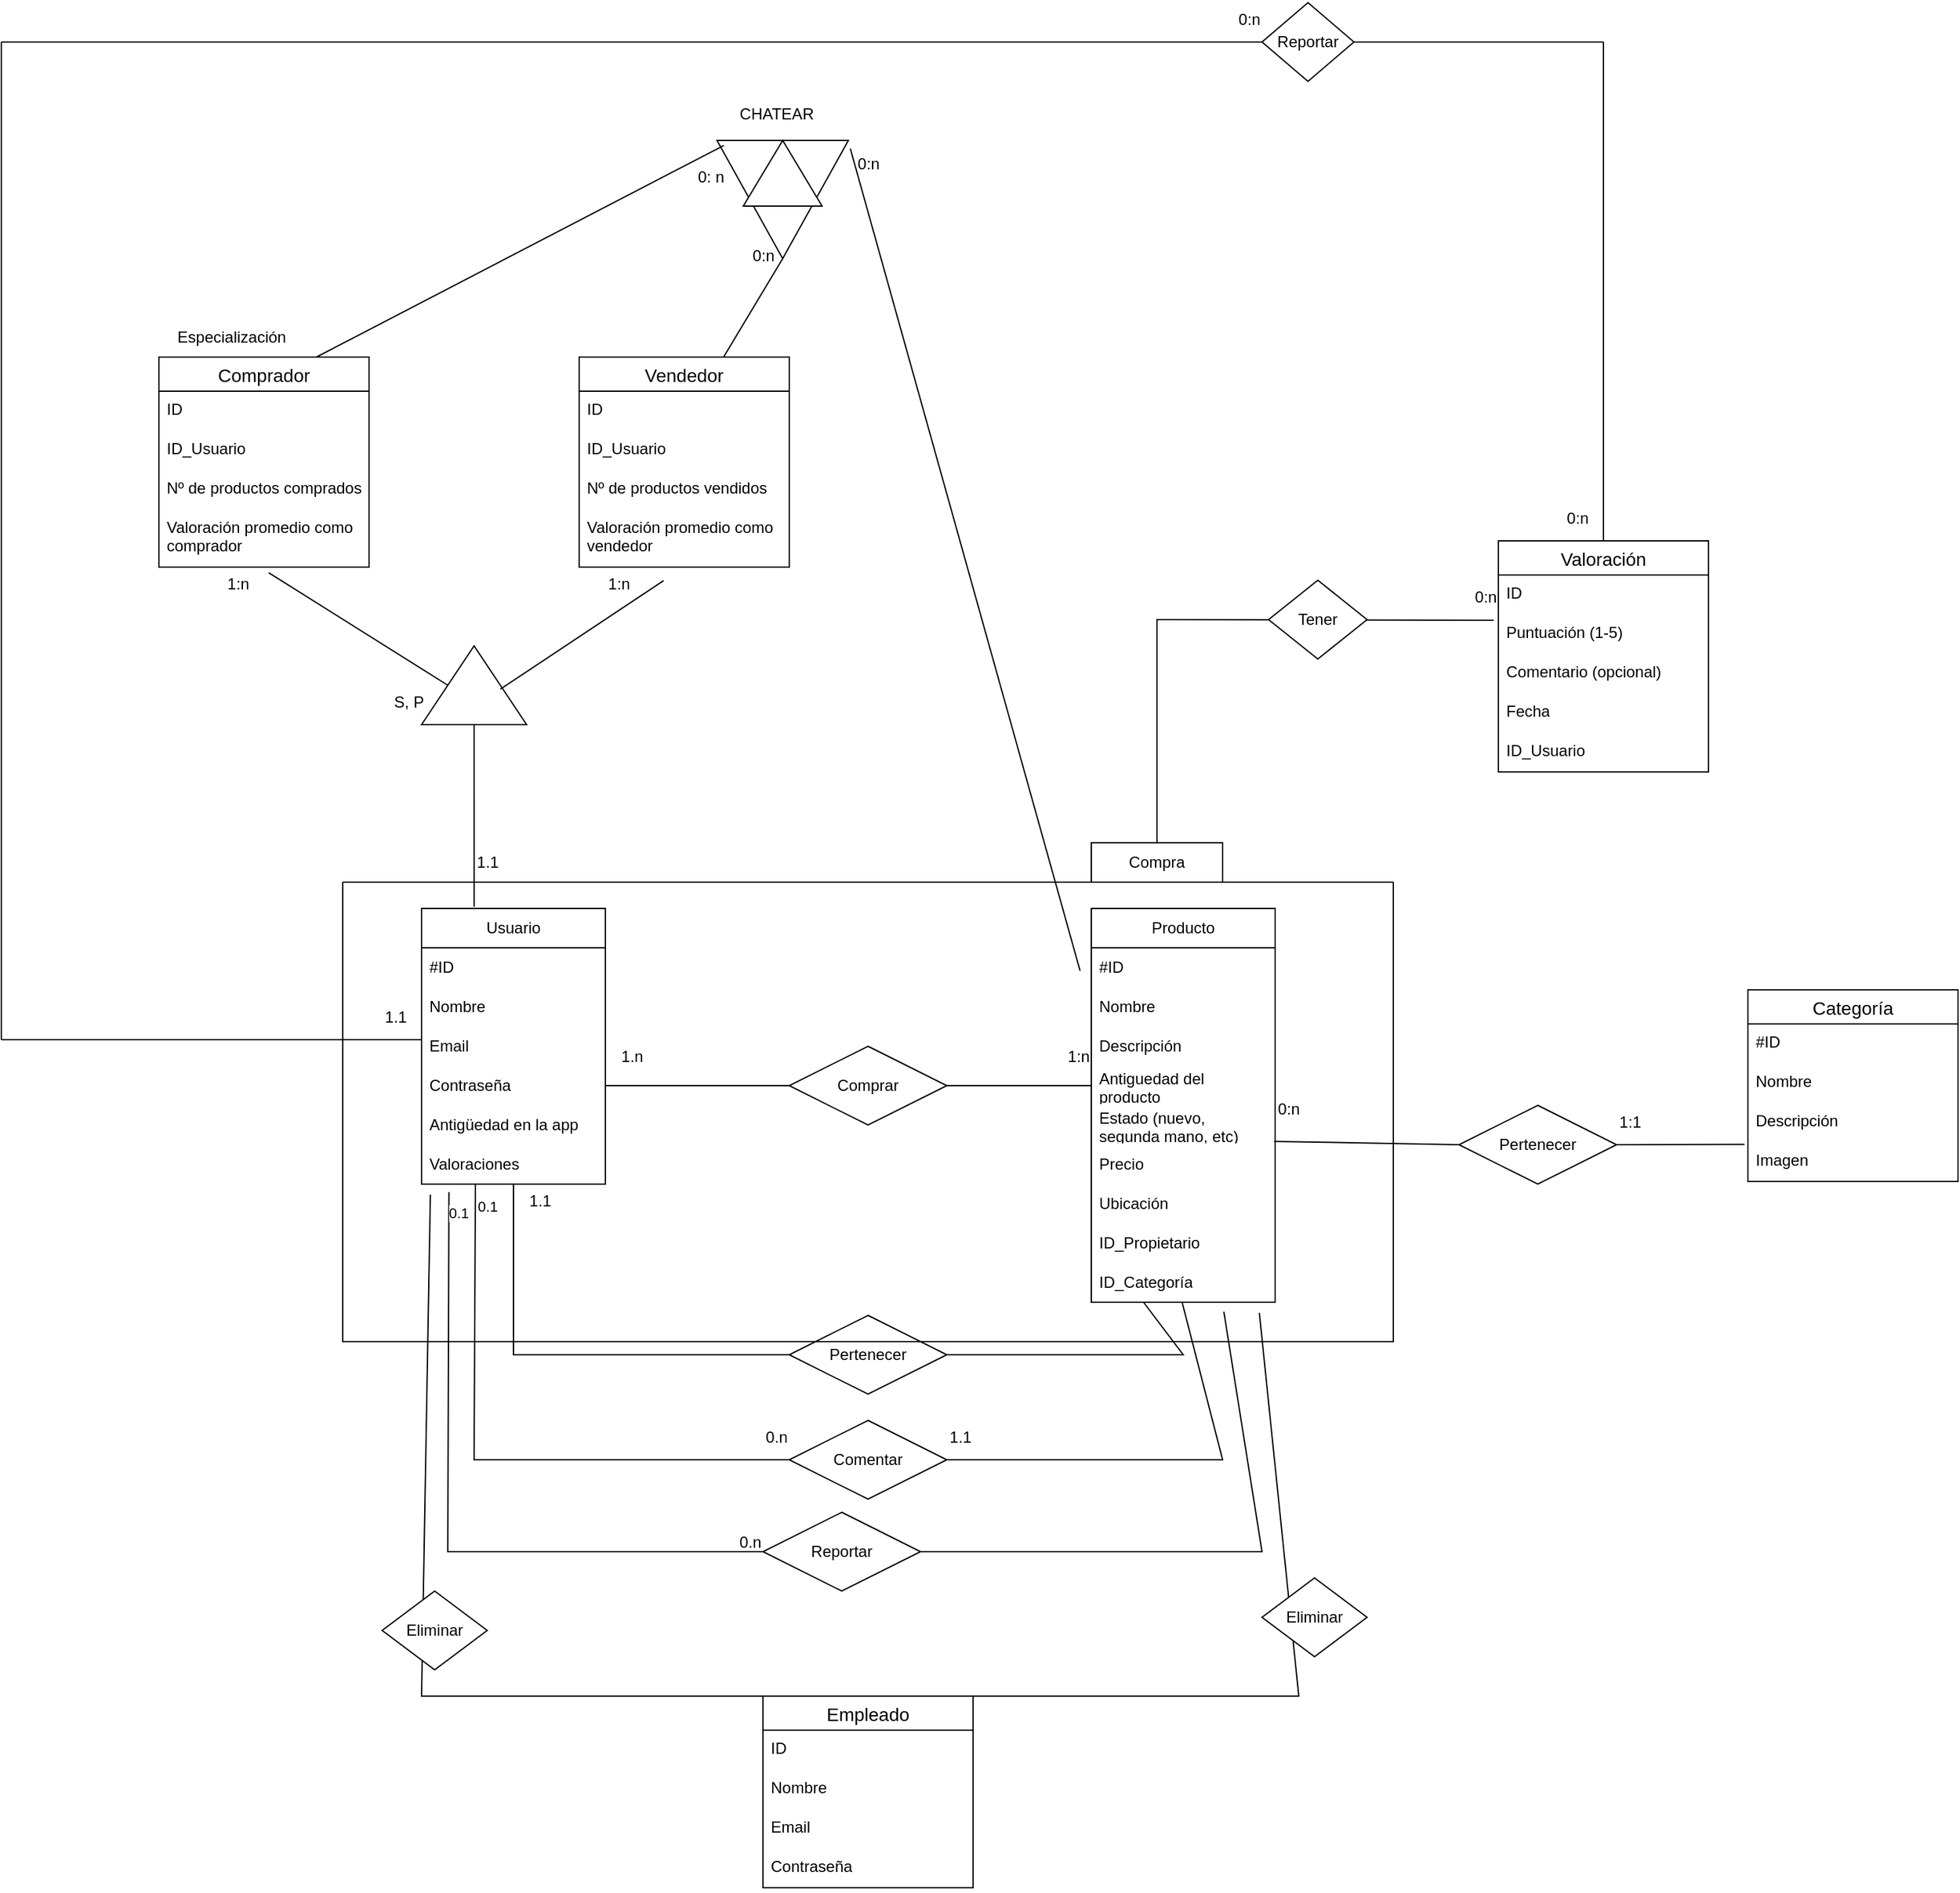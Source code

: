 <mxfile version="26.1.0">
  <diagram name="Página-1" id="eMbfuCLWaAyo0kqK8iz1">
    <mxGraphModel dx="1300" dy="1788" grid="1" gridSize="10" guides="1" tooltips="1" connect="1" arrows="1" fold="1" page="1" pageScale="1" pageWidth="827" pageHeight="1169" math="0" shadow="0">
      <root>
        <mxCell id="0" />
        <mxCell id="1" parent="0" />
        <mxCell id="u3898H1TUdP29E4AW8oR-110" value="" style="triangle;whiteSpace=wrap;html=1;rotation=90;" parent="1" vertex="1">
          <mxGeometry x="350" y="-210" width="90" height="100" as="geometry" />
        </mxCell>
        <mxCell id="u3898H1TUdP29E4AW8oR-12" value="Usuario" style="swimlane;fontStyle=0;childLayout=stackLayout;horizontal=1;startSize=30;horizontalStack=0;resizeParent=1;resizeParentMax=0;resizeLast=0;collapsible=1;marginBottom=0;whiteSpace=wrap;html=1;" parent="1" vertex="1">
          <mxGeometry x="120" y="380" width="140" height="210" as="geometry" />
        </mxCell>
        <mxCell id="u3898H1TUdP29E4AW8oR-13" value="#ID" style="text;strokeColor=none;fillColor=none;align=left;verticalAlign=middle;spacingLeft=4;spacingRight=4;overflow=hidden;points=[[0,0.5],[1,0.5]];portConstraint=eastwest;rotatable=0;whiteSpace=wrap;html=1;" parent="u3898H1TUdP29E4AW8oR-12" vertex="1">
          <mxGeometry y="30" width="140" height="30" as="geometry" />
        </mxCell>
        <mxCell id="u3898H1TUdP29E4AW8oR-14" value="Nombre" style="text;strokeColor=none;fillColor=none;align=left;verticalAlign=middle;spacingLeft=4;spacingRight=4;overflow=hidden;points=[[0,0.5],[1,0.5]];portConstraint=eastwest;rotatable=0;whiteSpace=wrap;html=1;" parent="u3898H1TUdP29E4AW8oR-12" vertex="1">
          <mxGeometry y="60" width="140" height="30" as="geometry" />
        </mxCell>
        <mxCell id="u3898H1TUdP29E4AW8oR-15" value="Email" style="text;strokeColor=none;fillColor=none;align=left;verticalAlign=middle;spacingLeft=4;spacingRight=4;overflow=hidden;points=[[0,0.5],[1,0.5]];portConstraint=eastwest;rotatable=0;whiteSpace=wrap;html=1;" parent="u3898H1TUdP29E4AW8oR-12" vertex="1">
          <mxGeometry y="90" width="140" height="30" as="geometry" />
        </mxCell>
        <mxCell id="u3898H1TUdP29E4AW8oR-16" value="Contraseña" style="text;strokeColor=none;fillColor=none;align=left;verticalAlign=middle;spacingLeft=4;spacingRight=4;overflow=hidden;points=[[0,0.5],[1,0.5]];portConstraint=eastwest;rotatable=0;whiteSpace=wrap;html=1;" parent="u3898H1TUdP29E4AW8oR-12" vertex="1">
          <mxGeometry y="120" width="140" height="30" as="geometry" />
        </mxCell>
        <mxCell id="u3898H1TUdP29E4AW8oR-17" value="Antigüedad en la app" style="text;strokeColor=none;fillColor=none;align=left;verticalAlign=middle;spacingLeft=4;spacingRight=4;overflow=hidden;points=[[0,0.5],[1,0.5]];portConstraint=eastwest;rotatable=0;whiteSpace=wrap;html=1;" parent="u3898H1TUdP29E4AW8oR-12" vertex="1">
          <mxGeometry y="150" width="140" height="30" as="geometry" />
        </mxCell>
        <mxCell id="u3898H1TUdP29E4AW8oR-21" value="Valoraciones" style="text;strokeColor=none;fillColor=none;align=left;verticalAlign=middle;spacingLeft=4;spacingRight=4;overflow=hidden;points=[[0,0.5],[1,0.5]];portConstraint=eastwest;rotatable=0;whiteSpace=wrap;html=1;" parent="u3898H1TUdP29E4AW8oR-12" vertex="1">
          <mxGeometry y="180" width="140" height="30" as="geometry" />
        </mxCell>
        <mxCell id="u3898H1TUdP29E4AW8oR-23" value="Categoría" style="swimlane;fontStyle=0;childLayout=stackLayout;horizontal=1;startSize=26;horizontalStack=0;resizeParent=1;resizeParentMax=0;resizeLast=0;collapsible=1;marginBottom=0;align=center;fontSize=14;" parent="1" vertex="1">
          <mxGeometry x="1130" y="442" width="160" height="146" as="geometry" />
        </mxCell>
        <mxCell id="u3898H1TUdP29E4AW8oR-24" value="#ID" style="text;strokeColor=none;fillColor=none;spacingLeft=4;spacingRight=4;overflow=hidden;rotatable=0;points=[[0,0.5],[1,0.5]];portConstraint=eastwest;fontSize=12;whiteSpace=wrap;html=1;" parent="u3898H1TUdP29E4AW8oR-23" vertex="1">
          <mxGeometry y="26" width="160" height="30" as="geometry" />
        </mxCell>
        <mxCell id="u3898H1TUdP29E4AW8oR-25" value="Nombre" style="text;strokeColor=none;fillColor=none;spacingLeft=4;spacingRight=4;overflow=hidden;rotatable=0;points=[[0,0.5],[1,0.5]];portConstraint=eastwest;fontSize=12;whiteSpace=wrap;html=1;" parent="u3898H1TUdP29E4AW8oR-23" vertex="1">
          <mxGeometry y="56" width="160" height="30" as="geometry" />
        </mxCell>
        <mxCell id="u3898H1TUdP29E4AW8oR-26" value="Descripción" style="text;strokeColor=none;fillColor=none;spacingLeft=4;spacingRight=4;overflow=hidden;rotatable=0;points=[[0,0.5],[1,0.5]];portConstraint=eastwest;fontSize=12;whiteSpace=wrap;html=1;" parent="u3898H1TUdP29E4AW8oR-23" vertex="1">
          <mxGeometry y="86" width="160" height="30" as="geometry" />
        </mxCell>
        <mxCell id="u3898H1TUdP29E4AW8oR-27" value="Imagen" style="text;strokeColor=none;fillColor=none;spacingLeft=4;spacingRight=4;overflow=hidden;rotatable=0;points=[[0,0.5],[1,0.5]];portConstraint=eastwest;fontSize=12;whiteSpace=wrap;html=1;" parent="u3898H1TUdP29E4AW8oR-23" vertex="1">
          <mxGeometry y="116" width="160" height="30" as="geometry" />
        </mxCell>
        <mxCell id="u3898H1TUdP29E4AW8oR-33" value="Empleado" style="swimlane;fontStyle=0;childLayout=stackLayout;horizontal=1;startSize=26;horizontalStack=0;resizeParent=1;resizeParentMax=0;resizeLast=0;collapsible=1;marginBottom=0;align=center;fontSize=14;" parent="1" vertex="1">
          <mxGeometry x="380" y="980" width="160" height="146" as="geometry" />
        </mxCell>
        <mxCell id="u3898H1TUdP29E4AW8oR-35" value="ID" style="text;strokeColor=none;fillColor=none;spacingLeft=4;spacingRight=4;overflow=hidden;rotatable=0;points=[[0,0.5],[1,0.5]];portConstraint=eastwest;fontSize=12;whiteSpace=wrap;html=1;" parent="u3898H1TUdP29E4AW8oR-33" vertex="1">
          <mxGeometry y="26" width="160" height="30" as="geometry" />
        </mxCell>
        <mxCell id="u3898H1TUdP29E4AW8oR-36" value="Nombre" style="text;strokeColor=none;fillColor=none;spacingLeft=4;spacingRight=4;overflow=hidden;rotatable=0;points=[[0,0.5],[1,0.5]];portConstraint=eastwest;fontSize=12;whiteSpace=wrap;html=1;" parent="u3898H1TUdP29E4AW8oR-33" vertex="1">
          <mxGeometry y="56" width="160" height="30" as="geometry" />
        </mxCell>
        <mxCell id="u3898H1TUdP29E4AW8oR-38" value="Email" style="text;strokeColor=none;fillColor=none;spacingLeft=4;spacingRight=4;overflow=hidden;rotatable=0;points=[[0,0.5],[1,0.5]];portConstraint=eastwest;fontSize=12;whiteSpace=wrap;html=1;" parent="u3898H1TUdP29E4AW8oR-33" vertex="1">
          <mxGeometry y="86" width="160" height="30" as="geometry" />
        </mxCell>
        <mxCell id="u3898H1TUdP29E4AW8oR-37" value="Contraseña" style="text;strokeColor=none;fillColor=none;spacingLeft=4;spacingRight=4;overflow=hidden;rotatable=0;points=[[0,0.5],[1,0.5]];portConstraint=eastwest;fontSize=12;whiteSpace=wrap;html=1;" parent="u3898H1TUdP29E4AW8oR-33" vertex="1">
          <mxGeometry y="116" width="160" height="30" as="geometry" />
        </mxCell>
        <mxCell id="u3898H1TUdP29E4AW8oR-39" value="Valoración" style="swimlane;fontStyle=0;childLayout=stackLayout;horizontal=1;startSize=26;horizontalStack=0;resizeParent=1;resizeParentMax=0;resizeLast=0;collapsible=1;marginBottom=0;align=center;fontSize=14;" parent="1" vertex="1">
          <mxGeometry x="940" y="100" width="160" height="176" as="geometry" />
        </mxCell>
        <mxCell id="u3898H1TUdP29E4AW8oR-40" value="ID" style="text;strokeColor=none;fillColor=none;spacingLeft=4;spacingRight=4;overflow=hidden;rotatable=0;points=[[0,0.5],[1,0.5]];portConstraint=eastwest;fontSize=12;whiteSpace=wrap;html=1;" parent="u3898H1TUdP29E4AW8oR-39" vertex="1">
          <mxGeometry y="26" width="160" height="30" as="geometry" />
        </mxCell>
        <mxCell id="u3898H1TUdP29E4AW8oR-41" value="Puntuación (1-5)" style="text;strokeColor=none;fillColor=none;spacingLeft=4;spacingRight=4;overflow=hidden;rotatable=0;points=[[0,0.5],[1,0.5]];portConstraint=eastwest;fontSize=12;whiteSpace=wrap;html=1;" parent="u3898H1TUdP29E4AW8oR-39" vertex="1">
          <mxGeometry y="56" width="160" height="30" as="geometry" />
        </mxCell>
        <mxCell id="u3898H1TUdP29E4AW8oR-42" value="Comentario (opcional)" style="text;strokeColor=none;fillColor=none;spacingLeft=4;spacingRight=4;overflow=hidden;rotatable=0;points=[[0,0.5],[1,0.5]];portConstraint=eastwest;fontSize=12;whiteSpace=wrap;html=1;" parent="u3898H1TUdP29E4AW8oR-39" vertex="1">
          <mxGeometry y="86" width="160" height="30" as="geometry" />
        </mxCell>
        <mxCell id="u3898H1TUdP29E4AW8oR-44" value="Fecha" style="text;strokeColor=none;fillColor=none;spacingLeft=4;spacingRight=4;overflow=hidden;rotatable=0;points=[[0,0.5],[1,0.5]];portConstraint=eastwest;fontSize=12;whiteSpace=wrap;html=1;" parent="u3898H1TUdP29E4AW8oR-39" vertex="1">
          <mxGeometry y="116" width="160" height="30" as="geometry" />
        </mxCell>
        <mxCell id="u3898H1TUdP29E4AW8oR-43" value="ID_Usuario" style="text;strokeColor=none;fillColor=none;spacingLeft=4;spacingRight=4;overflow=hidden;rotatable=0;points=[[0,0.5],[1,0.5]];portConstraint=eastwest;fontSize=12;whiteSpace=wrap;html=1;" parent="u3898H1TUdP29E4AW8oR-39" vertex="1">
          <mxGeometry y="146" width="160" height="30" as="geometry" />
        </mxCell>
        <mxCell id="u3898H1TUdP29E4AW8oR-45" value="" style="line;strokeWidth=1;rotatable=0;dashed=0;labelPosition=right;align=left;verticalAlign=middle;spacingTop=0;spacingLeft=6;points=[];portConstraint=eastwest;" parent="1" vertex="1">
          <mxGeometry x="260" y="510" width="370" height="10" as="geometry" />
        </mxCell>
        <mxCell id="u3898H1TUdP29E4AW8oR-46" value="Comprar" style="shape=rhombus;perimeter=rhombusPerimeter;whiteSpace=wrap;html=1;align=center;" parent="1" vertex="1">
          <mxGeometry x="400" y="485" width="120" height="60" as="geometry" />
        </mxCell>
        <mxCell id="u3898H1TUdP29E4AW8oR-58" value="" style="endArrow=none;html=1;rounded=0;entryX=0.285;entryY=1.004;entryDx=0;entryDy=0;entryPerimeter=0;" parent="1" source="u3898H1TUdP29E4AW8oR-21" target="u3898H1TUdP29E4AW8oR-11" edge="1">
          <mxGeometry width="50" height="50" relative="1" as="geometry">
            <mxPoint x="180" y="760" as="sourcePoint" />
            <mxPoint x="460" y="730" as="targetPoint" />
            <Array as="points">
              <mxPoint x="190" y="720" />
              <mxPoint x="700" y="720" />
            </Array>
          </mxGeometry>
        </mxCell>
        <mxCell id="u3898H1TUdP29E4AW8oR-61" value="Pertenecer" style="shape=rhombus;perimeter=rhombusPerimeter;whiteSpace=wrap;html=1;align=center;" parent="1" vertex="1">
          <mxGeometry x="400" y="690" width="120" height="60" as="geometry" />
        </mxCell>
        <mxCell id="u3898H1TUdP29E4AW8oR-64" value="" style="endArrow=none;html=1;rounded=0;entryX=0.494;entryY=1;entryDx=0;entryDy=0;entryPerimeter=0;exitX=0.293;exitY=0.986;exitDx=0;exitDy=0;exitPerimeter=0;" parent="1" source="u3898H1TUdP29E4AW8oR-21" target="u3898H1TUdP29E4AW8oR-11" edge="1">
          <mxGeometry width="50" height="50" relative="1" as="geometry">
            <mxPoint x="200" y="690" as="sourcePoint" />
            <mxPoint x="730" y="691" as="targetPoint" />
            <Array as="points">
              <mxPoint x="160" y="800" />
              <mxPoint x="730" y="800" />
            </Array>
          </mxGeometry>
        </mxCell>
        <mxCell id="mEbNbHpy91OCYPONSAbM-17" value="0.1" style="edgeLabel;html=1;align=center;verticalAlign=middle;resizable=0;points=[];" vertex="1" connectable="0" parent="u3898H1TUdP29E4AW8oR-64">
          <mxGeometry x="-0.961" y="9" relative="1" as="geometry">
            <mxPoint as="offset" />
          </mxGeometry>
        </mxCell>
        <mxCell id="u3898H1TUdP29E4AW8oR-67" value="Comentar" style="shape=rhombus;perimeter=rhombusPerimeter;whiteSpace=wrap;html=1;align=center;" parent="1" vertex="1">
          <mxGeometry x="400" y="770" width="120" height="60" as="geometry" />
        </mxCell>
        <mxCell id="u3898H1TUdP29E4AW8oR-70" value="" style="endArrow=none;html=1;rounded=0;entryX=0.721;entryY=1.24;entryDx=0;entryDy=0;entryPerimeter=0;exitX=0.149;exitY=1.205;exitDx=0;exitDy=0;exitPerimeter=0;" parent="1" source="u3898H1TUdP29E4AW8oR-21" target="u3898H1TUdP29E4AW8oR-11" edge="1">
          <mxGeometry width="50" height="50" relative="1" as="geometry">
            <mxPoint x="171" y="690" as="sourcePoint" />
            <mxPoint x="739" y="690" as="targetPoint" />
            <Array as="points">
              <mxPoint x="140" y="870" />
              <mxPoint x="760" y="870" />
            </Array>
          </mxGeometry>
        </mxCell>
        <mxCell id="mEbNbHpy91OCYPONSAbM-18" value="0.1" style="edgeLabel;html=1;align=center;verticalAlign=middle;resizable=0;points=[];" vertex="1" connectable="0" parent="u3898H1TUdP29E4AW8oR-70">
          <mxGeometry x="-0.971" y="7" relative="1" as="geometry">
            <mxPoint as="offset" />
          </mxGeometry>
        </mxCell>
        <mxCell id="u3898H1TUdP29E4AW8oR-71" value="Reportar" style="shape=rhombus;perimeter=rhombusPerimeter;whiteSpace=wrap;html=1;align=center;" parent="1" vertex="1">
          <mxGeometry x="380" y="840" width="120" height="60" as="geometry" />
        </mxCell>
        <mxCell id="u3898H1TUdP29E4AW8oR-72" value="" style="endArrow=none;html=1;rounded=0;entryX=0.914;entryY=1.267;entryDx=0;entryDy=0;entryPerimeter=0;exitX=0.048;exitY=1.267;exitDx=0;exitDy=0;exitPerimeter=0;" parent="1" source="u3898H1TUdP29E4AW8oR-21" target="u3898H1TUdP29E4AW8oR-11" edge="1">
          <mxGeometry width="50" height="50" relative="1" as="geometry">
            <mxPoint x="151" y="696" as="sourcePoint" />
            <mxPoint x="771" y="697" as="targetPoint" />
            <Array as="points">
              <mxPoint x="120" y="980" />
              <mxPoint x="788" y="980" />
            </Array>
          </mxGeometry>
        </mxCell>
        <mxCell id="u3898H1TUdP29E4AW8oR-76" value="Eliminar" style="shape=rhombus;perimeter=rhombusPerimeter;whiteSpace=wrap;html=1;align=center;" parent="1" vertex="1">
          <mxGeometry x="90" y="900" width="80" height="60" as="geometry" />
        </mxCell>
        <mxCell id="u3898H1TUdP29E4AW8oR-78" value="Eliminar" style="shape=rhombus;perimeter=rhombusPerimeter;whiteSpace=wrap;html=1;align=center;" parent="1" vertex="1">
          <mxGeometry x="760" y="890" width="80" height="60" as="geometry" />
        </mxCell>
        <mxCell id="u3898H1TUdP29E4AW8oR-80" value="" style="endArrow=none;html=1;rounded=0;exitX=1;exitY=0.5;exitDx=0;exitDy=0;entryX=-0.016;entryY=1.058;entryDx=0;entryDy=0;entryPerimeter=0;" parent="1" source="u3898H1TUdP29E4AW8oR-83" target="u3898H1TUdP29E4AW8oR-26" edge="1">
          <mxGeometry relative="1" as="geometry">
            <mxPoint x="980" y="580" as="sourcePoint" />
            <mxPoint x="1140" y="580" as="targetPoint" />
          </mxGeometry>
        </mxCell>
        <mxCell id="u3898H1TUdP29E4AW8oR-84" value="" style="endArrow=none;html=1;rounded=0;entryX=0;entryY=0.5;entryDx=0;entryDy=0;exitX=0.994;exitY=-0.085;exitDx=0;exitDy=0;exitPerimeter=0;" parent="1" target="u3898H1TUdP29E4AW8oR-83" edge="1" source="u3898H1TUdP29E4AW8oR-9">
          <mxGeometry relative="1" as="geometry">
            <mxPoint x="800" y="560" as="sourcePoint" />
            <mxPoint x="1124" y="563" as="targetPoint" />
          </mxGeometry>
        </mxCell>
        <mxCell id="u3898H1TUdP29E4AW8oR-83" value="Pertenecer" style="shape=rhombus;perimeter=rhombusPerimeter;whiteSpace=wrap;html=1;align=center;" parent="1" vertex="1">
          <mxGeometry x="910" y="530" width="120" height="60" as="geometry" />
        </mxCell>
        <mxCell id="u3898H1TUdP29E4AW8oR-88" value="" style="swimlane;startSize=0;" parent="1" vertex="1">
          <mxGeometry x="60" y="360" width="800" height="350" as="geometry">
            <mxRectangle x="60" y="340" width="50" height="40" as="alternateBounds" />
          </mxGeometry>
        </mxCell>
        <mxCell id="u3898H1TUdP29E4AW8oR-1" value="Producto" style="swimlane;fontStyle=0;childLayout=stackLayout;horizontal=1;startSize=30;horizontalStack=0;resizeParent=1;resizeParentMax=0;resizeLast=0;collapsible=1;marginBottom=0;whiteSpace=wrap;html=1;" parent="u3898H1TUdP29E4AW8oR-88" vertex="1">
          <mxGeometry x="570" y="20" width="140" height="300" as="geometry" />
        </mxCell>
        <mxCell id="u3898H1TUdP29E4AW8oR-2" value="#ID" style="text;strokeColor=none;fillColor=none;align=left;verticalAlign=middle;spacingLeft=4;spacingRight=4;overflow=hidden;points=[[0,0.5],[1,0.5]];portConstraint=eastwest;rotatable=0;whiteSpace=wrap;html=1;" parent="u3898H1TUdP29E4AW8oR-1" vertex="1">
          <mxGeometry y="30" width="140" height="30" as="geometry" />
        </mxCell>
        <mxCell id="u3898H1TUdP29E4AW8oR-3" value="Nombre" style="text;strokeColor=none;fillColor=none;align=left;verticalAlign=middle;spacingLeft=4;spacingRight=4;overflow=hidden;points=[[0,0.5],[1,0.5]];portConstraint=eastwest;rotatable=0;whiteSpace=wrap;html=1;" parent="u3898H1TUdP29E4AW8oR-1" vertex="1">
          <mxGeometry y="60" width="140" height="30" as="geometry" />
        </mxCell>
        <mxCell id="u3898H1TUdP29E4AW8oR-5" value="Descripción" style="text;strokeColor=none;fillColor=none;align=left;verticalAlign=middle;spacingLeft=4;spacingRight=4;overflow=hidden;points=[[0,0.5],[1,0.5]];portConstraint=eastwest;rotatable=0;whiteSpace=wrap;html=1;" parent="u3898H1TUdP29E4AW8oR-1" vertex="1">
          <mxGeometry y="90" width="140" height="30" as="geometry" />
        </mxCell>
        <mxCell id="u3898H1TUdP29E4AW8oR-6" value="Antiguedad del producto" style="text;strokeColor=none;fillColor=none;align=left;verticalAlign=middle;spacingLeft=4;spacingRight=4;overflow=hidden;points=[[0,0.5],[1,0.5]];portConstraint=eastwest;rotatable=0;whiteSpace=wrap;html=1;" parent="u3898H1TUdP29E4AW8oR-1" vertex="1">
          <mxGeometry y="120" width="140" height="30" as="geometry" />
        </mxCell>
        <mxCell id="u3898H1TUdP29E4AW8oR-7" value="Estado (nuevo, segunda mano, etc)" style="text;strokeColor=none;fillColor=none;align=left;verticalAlign=middle;spacingLeft=4;spacingRight=4;overflow=hidden;points=[[0,0.5],[1,0.5]];portConstraint=eastwest;rotatable=0;whiteSpace=wrap;html=1;" parent="u3898H1TUdP29E4AW8oR-1" vertex="1">
          <mxGeometry y="150" width="140" height="30" as="geometry" />
        </mxCell>
        <mxCell id="u3898H1TUdP29E4AW8oR-9" value="Precio" style="text;strokeColor=none;fillColor=none;align=left;verticalAlign=middle;spacingLeft=4;spacingRight=4;overflow=hidden;points=[[0,0.5],[1,0.5]];portConstraint=eastwest;rotatable=0;whiteSpace=wrap;html=1;" parent="u3898H1TUdP29E4AW8oR-1" vertex="1">
          <mxGeometry y="180" width="140" height="30" as="geometry" />
        </mxCell>
        <mxCell id="u3898H1TUdP29E4AW8oR-10" value="Ubicación" style="text;strokeColor=none;fillColor=none;align=left;verticalAlign=middle;spacingLeft=4;spacingRight=4;overflow=hidden;points=[[0,0.5],[1,0.5]];portConstraint=eastwest;rotatable=0;whiteSpace=wrap;html=1;" parent="u3898H1TUdP29E4AW8oR-1" vertex="1">
          <mxGeometry y="210" width="140" height="30" as="geometry" />
        </mxCell>
        <mxCell id="u3898H1TUdP29E4AW8oR-8" value="ID_Propietario" style="text;strokeColor=none;fillColor=none;align=left;verticalAlign=middle;spacingLeft=4;spacingRight=4;overflow=hidden;points=[[0,0.5],[1,0.5]];portConstraint=eastwest;rotatable=0;whiteSpace=wrap;html=1;" parent="u3898H1TUdP29E4AW8oR-1" vertex="1">
          <mxGeometry y="240" width="140" height="30" as="geometry" />
        </mxCell>
        <mxCell id="u3898H1TUdP29E4AW8oR-11" value="ID_Categoría" style="text;strokeColor=none;fillColor=none;align=left;verticalAlign=middle;spacingLeft=4;spacingRight=4;overflow=hidden;points=[[0,0.5],[1,0.5]];portConstraint=eastwest;rotatable=0;whiteSpace=wrap;html=1;" parent="u3898H1TUdP29E4AW8oR-1" vertex="1">
          <mxGeometry y="270" width="140" height="30" as="geometry" />
        </mxCell>
        <mxCell id="u3898H1TUdP29E4AW8oR-89" value="Compra" style="rounded=0;whiteSpace=wrap;html=1;" parent="1" vertex="1">
          <mxGeometry x="630" y="330" width="100" height="30" as="geometry" />
        </mxCell>
        <mxCell id="u3898H1TUdP29E4AW8oR-92" value="" style="endArrow=none;html=1;rounded=0;entryX=0.5;entryY=0;entryDx=0;entryDy=0;exitX=-0.022;exitY=0.148;exitDx=0;exitDy=0;exitPerimeter=0;" parent="1" source="u3898H1TUdP29E4AW8oR-41" target="u3898H1TUdP29E4AW8oR-89" edge="1">
          <mxGeometry width="50" height="50" relative="1" as="geometry">
            <mxPoint x="910" y="170" as="sourcePoint" />
            <mxPoint x="900" y="485" as="targetPoint" />
            <Array as="points">
              <mxPoint x="680" y="160" />
            </Array>
          </mxGeometry>
        </mxCell>
        <mxCell id="u3898H1TUdP29E4AW8oR-93" value="Tener" style="shape=rhombus;perimeter=rhombusPerimeter;whiteSpace=wrap;html=1;align=center;" parent="1" vertex="1">
          <mxGeometry x="765" y="130" width="75" height="60" as="geometry" />
        </mxCell>
        <mxCell id="u3898H1TUdP29E4AW8oR-94" value="" style="endArrow=none;html=1;rounded=0;entryX=0.286;entryY=-0.006;entryDx=0;entryDy=0;entryPerimeter=0;" parent="1" target="u3898H1TUdP29E4AW8oR-12" edge="1">
          <mxGeometry width="50" height="50" relative="1" as="geometry">
            <mxPoint x="160" y="240" as="sourcePoint" />
            <mxPoint x="210" y="290" as="targetPoint" />
          </mxGeometry>
        </mxCell>
        <mxCell id="u3898H1TUdP29E4AW8oR-95" value="" style="triangle;whiteSpace=wrap;html=1;rotation=-90;" parent="1" vertex="1">
          <mxGeometry x="130" y="170" width="60" height="80" as="geometry" />
        </mxCell>
        <mxCell id="u3898H1TUdP29E4AW8oR-96" value="Comprador" style="swimlane;fontStyle=0;childLayout=stackLayout;horizontal=1;startSize=26;horizontalStack=0;resizeParent=1;resizeParentMax=0;resizeLast=0;collapsible=1;marginBottom=0;align=center;fontSize=14;" parent="1" vertex="1">
          <mxGeometry x="-80" y="-40" width="160" height="160" as="geometry" />
        </mxCell>
        <mxCell id="u3898H1TUdP29E4AW8oR-97" value="ID" style="text;strokeColor=none;fillColor=none;spacingLeft=4;spacingRight=4;overflow=hidden;rotatable=0;points=[[0,0.5],[1,0.5]];portConstraint=eastwest;fontSize=12;whiteSpace=wrap;html=1;" parent="u3898H1TUdP29E4AW8oR-96" vertex="1">
          <mxGeometry y="26" width="160" height="30" as="geometry" />
        </mxCell>
        <mxCell id="u3898H1TUdP29E4AW8oR-98" value="ID_Usuario" style="text;strokeColor=none;fillColor=none;spacingLeft=4;spacingRight=4;overflow=hidden;rotatable=0;points=[[0,0.5],[1,0.5]];portConstraint=eastwest;fontSize=12;whiteSpace=wrap;html=1;" parent="u3898H1TUdP29E4AW8oR-96" vertex="1">
          <mxGeometry y="56" width="160" height="30" as="geometry" />
        </mxCell>
        <mxCell id="u3898H1TUdP29E4AW8oR-99" value="Nº de productos comprados" style="text;strokeColor=none;fillColor=none;spacingLeft=4;spacingRight=4;overflow=hidden;rotatable=0;points=[[0,0.5],[1,0.5]];portConstraint=eastwest;fontSize=12;whiteSpace=wrap;html=1;" parent="u3898H1TUdP29E4AW8oR-96" vertex="1">
          <mxGeometry y="86" width="160" height="30" as="geometry" />
        </mxCell>
        <mxCell id="u3898H1TUdP29E4AW8oR-100" value="Valoración promedio como comprador" style="text;strokeColor=none;fillColor=none;spacingLeft=4;spacingRight=4;overflow=hidden;rotatable=0;points=[[0,0.5],[1,0.5]];portConstraint=eastwest;fontSize=12;whiteSpace=wrap;html=1;" parent="u3898H1TUdP29E4AW8oR-96" vertex="1">
          <mxGeometry y="116" width="160" height="44" as="geometry" />
        </mxCell>
        <mxCell id="u3898H1TUdP29E4AW8oR-101" value="Vendedor" style="swimlane;fontStyle=0;childLayout=stackLayout;horizontal=1;startSize=26;horizontalStack=0;resizeParent=1;resizeParentMax=0;resizeLast=0;collapsible=1;marginBottom=0;align=center;fontSize=14;" parent="1" vertex="1">
          <mxGeometry x="240" y="-40" width="160" height="160" as="geometry" />
        </mxCell>
        <mxCell id="u3898H1TUdP29E4AW8oR-102" value="ID" style="text;strokeColor=none;fillColor=none;spacingLeft=4;spacingRight=4;overflow=hidden;rotatable=0;points=[[0,0.5],[1,0.5]];portConstraint=eastwest;fontSize=12;whiteSpace=wrap;html=1;" parent="u3898H1TUdP29E4AW8oR-101" vertex="1">
          <mxGeometry y="26" width="160" height="30" as="geometry" />
        </mxCell>
        <mxCell id="u3898H1TUdP29E4AW8oR-103" value="ID_Usuario" style="text;strokeColor=none;fillColor=none;spacingLeft=4;spacingRight=4;overflow=hidden;rotatable=0;points=[[0,0.5],[1,0.5]];portConstraint=eastwest;fontSize=12;whiteSpace=wrap;html=1;" parent="u3898H1TUdP29E4AW8oR-101" vertex="1">
          <mxGeometry y="56" width="160" height="30" as="geometry" />
        </mxCell>
        <mxCell id="u3898H1TUdP29E4AW8oR-104" value="Nº de productos vendidos" style="text;strokeColor=none;fillColor=none;spacingLeft=4;spacingRight=4;overflow=hidden;rotatable=0;points=[[0,0.5],[1,0.5]];portConstraint=eastwest;fontSize=12;whiteSpace=wrap;html=1;" parent="u3898H1TUdP29E4AW8oR-101" vertex="1">
          <mxGeometry y="86" width="160" height="30" as="geometry" />
        </mxCell>
        <mxCell id="u3898H1TUdP29E4AW8oR-105" value="Valoración promedio como vendedor" style="text;strokeColor=none;fillColor=none;spacingLeft=4;spacingRight=4;overflow=hidden;rotatable=0;points=[[0,0.5],[1,0.5]];portConstraint=eastwest;fontSize=12;whiteSpace=wrap;html=1;" parent="u3898H1TUdP29E4AW8oR-101" vertex="1">
          <mxGeometry y="116" width="160" height="44" as="geometry" />
        </mxCell>
        <mxCell id="u3898H1TUdP29E4AW8oR-106" value="" style="endArrow=none;html=1;rounded=0;entryX=0.402;entryY=1.235;entryDx=0;entryDy=0;entryPerimeter=0;" parent="1" target="u3898H1TUdP29E4AW8oR-105" edge="1">
          <mxGeometry width="50" height="50" relative="1" as="geometry">
            <mxPoint x="180" y="213" as="sourcePoint" />
            <mxPoint x="230" y="163" as="targetPoint" />
          </mxGeometry>
        </mxCell>
        <mxCell id="u3898H1TUdP29E4AW8oR-107" value="" style="endArrow=none;html=1;rounded=0;exitX=0.523;exitY=1.098;exitDx=0;exitDy=0;exitPerimeter=0;" parent="1" source="u3898H1TUdP29E4AW8oR-100" edge="1">
          <mxGeometry width="50" height="50" relative="1" as="geometry">
            <mxPoint x="90" y="260" as="sourcePoint" />
            <mxPoint x="140" y="210" as="targetPoint" />
          </mxGeometry>
        </mxCell>
        <mxCell id="u3898H1TUdP29E4AW8oR-108" value="" style="triangle;whiteSpace=wrap;html=1;rotation=-90;" parent="1" vertex="1">
          <mxGeometry x="370" y="-210" width="50" height="60" as="geometry" />
        </mxCell>
        <mxCell id="u3898H1TUdP29E4AW8oR-112" value="" style="endArrow=none;html=1;rounded=0;entryX=-0.061;entryY=0.583;entryDx=0;entryDy=0;entryPerimeter=0;exitX=0.069;exitY=-0.015;exitDx=0;exitDy=0;exitPerimeter=0;" parent="1" source="u3898H1TUdP29E4AW8oR-110" target="u3898H1TUdP29E4AW8oR-2" edge="1">
          <mxGeometry width="50" height="50" relative="1" as="geometry">
            <mxPoint x="660" y="150" as="sourcePoint" />
            <mxPoint x="710" y="100" as="targetPoint" />
          </mxGeometry>
        </mxCell>
        <mxCell id="u3898H1TUdP29E4AW8oR-113" value="" style="endArrow=none;html=1;rounded=0;entryX=1;entryY=0.5;entryDx=0;entryDy=0;" parent="1" target="u3898H1TUdP29E4AW8oR-110" edge="1">
          <mxGeometry width="50" height="50" relative="1" as="geometry">
            <mxPoint x="350" y="-40" as="sourcePoint" />
            <mxPoint x="400" y="-90" as="targetPoint" />
          </mxGeometry>
        </mxCell>
        <mxCell id="u3898H1TUdP29E4AW8oR-114" value="" style="endArrow=none;html=1;rounded=0;exitX=0.75;exitY=0;exitDx=0;exitDy=0;entryX=0.042;entryY=0.948;entryDx=0;entryDy=0;entryPerimeter=0;" parent="1" source="u3898H1TUdP29E4AW8oR-96" target="u3898H1TUdP29E4AW8oR-110" edge="1">
          <mxGeometry width="50" height="50" relative="1" as="geometry">
            <mxPoint x="330" y="30" as="sourcePoint" />
            <mxPoint x="380" y="-20" as="targetPoint" />
          </mxGeometry>
        </mxCell>
        <mxCell id="u3898H1TUdP29E4AW8oR-115" value="CHATEAR" style="text;html=1;align=center;verticalAlign=middle;resizable=0;points=[];autosize=1;strokeColor=none;fillColor=none;" parent="1" vertex="1">
          <mxGeometry x="350" y="-240" width="80" height="30" as="geometry" />
        </mxCell>
        <mxCell id="u3898H1TUdP29E4AW8oR-116" value="Especialización" style="text;html=1;align=center;verticalAlign=middle;resizable=0;points=[];autosize=1;strokeColor=none;fillColor=none;" parent="1" vertex="1">
          <mxGeometry x="-80" y="-70" width="110" height="30" as="geometry" />
        </mxCell>
        <mxCell id="u3898H1TUdP29E4AW8oR-117" value="" style="endArrow=none;html=1;rounded=0;" parent="1" edge="1">
          <mxGeometry width="50" height="50" relative="1" as="geometry">
            <mxPoint x="-200" y="480" as="sourcePoint" />
            <mxPoint x="120" y="480" as="targetPoint" />
          </mxGeometry>
        </mxCell>
        <mxCell id="u3898H1TUdP29E4AW8oR-118" value="" style="endArrow=none;html=1;rounded=0;" parent="1" edge="1">
          <mxGeometry width="50" height="50" relative="1" as="geometry">
            <mxPoint x="-200" y="-280" as="sourcePoint" />
            <mxPoint x="-200" y="480" as="targetPoint" />
          </mxGeometry>
        </mxCell>
        <mxCell id="u3898H1TUdP29E4AW8oR-119" value="" style="endArrow=none;html=1;rounded=0;" parent="1" edge="1">
          <mxGeometry width="50" height="50" relative="1" as="geometry">
            <mxPoint x="-200" y="-280" as="sourcePoint" />
            <mxPoint x="1020" y="-280" as="targetPoint" />
          </mxGeometry>
        </mxCell>
        <mxCell id="u3898H1TUdP29E4AW8oR-120" value="" style="endArrow=none;html=1;rounded=0;exitX=0.5;exitY=0;exitDx=0;exitDy=0;" parent="1" source="u3898H1TUdP29E4AW8oR-39" edge="1">
          <mxGeometry width="50" height="50" relative="1" as="geometry">
            <mxPoint x="740" y="380" as="sourcePoint" />
            <mxPoint x="1020" y="-280" as="targetPoint" />
          </mxGeometry>
        </mxCell>
        <mxCell id="u3898H1TUdP29E4AW8oR-121" value="Reportar" style="shape=rhombus;perimeter=rhombusPerimeter;whiteSpace=wrap;html=1;align=center;" parent="1" vertex="1">
          <mxGeometry x="760" y="-310" width="70" height="60" as="geometry" />
        </mxCell>
        <mxCell id="mEbNbHpy91OCYPONSAbM-1" value="1:n" style="text;html=1;align=center;verticalAlign=middle;resizable=0;points=[];autosize=1;strokeColor=none;fillColor=none;" vertex="1" parent="1">
          <mxGeometry x="-40" y="118" width="40" height="30" as="geometry" />
        </mxCell>
        <mxCell id="mEbNbHpy91OCYPONSAbM-2" value="S, P" style="text;html=1;align=center;verticalAlign=middle;resizable=0;points=[];autosize=1;strokeColor=none;fillColor=none;" vertex="1" parent="1">
          <mxGeometry x="85" y="208" width="50" height="30" as="geometry" />
        </mxCell>
        <mxCell id="mEbNbHpy91OCYPONSAbM-3" value="1:n" style="text;html=1;align=center;verticalAlign=middle;resizable=0;points=[];autosize=1;strokeColor=none;fillColor=none;" vertex="1" parent="1">
          <mxGeometry x="250" y="118" width="40" height="30" as="geometry" />
        </mxCell>
        <mxCell id="mEbNbHpy91OCYPONSAbM-4" value="0: n" style="text;html=1;align=center;verticalAlign=middle;resizable=0;points=[];autosize=1;strokeColor=none;fillColor=none;" vertex="1" parent="1">
          <mxGeometry x="320" y="-192" width="40" height="30" as="geometry" />
        </mxCell>
        <mxCell id="mEbNbHpy91OCYPONSAbM-5" value="0:n" style="text;html=1;align=center;verticalAlign=middle;resizable=0;points=[];autosize=1;strokeColor=none;fillColor=none;" vertex="1" parent="1">
          <mxGeometry x="360" y="-132" width="40" height="30" as="geometry" />
        </mxCell>
        <mxCell id="mEbNbHpy91OCYPONSAbM-6" value="0:n" style="text;html=1;align=center;verticalAlign=middle;resizable=0;points=[];autosize=1;strokeColor=none;fillColor=none;" vertex="1" parent="1">
          <mxGeometry x="440" y="-202" width="40" height="30" as="geometry" />
        </mxCell>
        <mxCell id="mEbNbHpy91OCYPONSAbM-7" value="0:n" style="text;html=1;align=center;verticalAlign=middle;resizable=0;points=[];autosize=1;strokeColor=none;fillColor=none;" vertex="1" parent="1">
          <mxGeometry x="730" y="-312" width="40" height="30" as="geometry" />
        </mxCell>
        <mxCell id="mEbNbHpy91OCYPONSAbM-8" value="0:n" style="text;html=1;align=center;verticalAlign=middle;resizable=0;points=[];autosize=1;strokeColor=none;fillColor=none;" vertex="1" parent="1">
          <mxGeometry x="910" y="128" width="40" height="30" as="geometry" />
        </mxCell>
        <mxCell id="mEbNbHpy91OCYPONSAbM-9" value="0:n" style="text;html=1;align=center;verticalAlign=middle;resizable=0;points=[];autosize=1;strokeColor=none;fillColor=none;" vertex="1" parent="1">
          <mxGeometry x="980" y="68" width="40" height="30" as="geometry" />
        </mxCell>
        <mxCell id="mEbNbHpy91OCYPONSAbM-10" value="1:n" style="text;html=1;align=center;verticalAlign=middle;resizable=0;points=[];autosize=1;strokeColor=none;fillColor=none;" vertex="1" parent="1">
          <mxGeometry x="600" y="478" width="40" height="30" as="geometry" />
        </mxCell>
        <mxCell id="mEbNbHpy91OCYPONSAbM-11" value="0:n" style="text;html=1;align=center;verticalAlign=middle;resizable=0;points=[];autosize=1;strokeColor=none;fillColor=none;" vertex="1" parent="1">
          <mxGeometry x="760" y="518" width="40" height="30" as="geometry" />
        </mxCell>
        <mxCell id="mEbNbHpy91OCYPONSAbM-12" value="1:1" style="text;html=1;align=center;verticalAlign=middle;resizable=0;points=[];autosize=1;strokeColor=none;fillColor=none;" vertex="1" parent="1">
          <mxGeometry x="1020" y="528" width="40" height="30" as="geometry" />
        </mxCell>
        <mxCell id="mEbNbHpy91OCYPONSAbM-13" value="1.1" style="text;html=1;align=center;verticalAlign=middle;resizable=0;points=[];autosize=1;strokeColor=none;fillColor=none;" vertex="1" parent="1">
          <mxGeometry x="510" y="768" width="40" height="30" as="geometry" />
        </mxCell>
        <mxCell id="mEbNbHpy91OCYPONSAbM-14" value="0.n" style="text;html=1;align=center;verticalAlign=middle;resizable=0;points=[];autosize=1;strokeColor=none;fillColor=none;" vertex="1" parent="1">
          <mxGeometry x="370" y="768" width="40" height="30" as="geometry" />
        </mxCell>
        <mxCell id="mEbNbHpy91OCYPONSAbM-15" value="0.n" style="text;html=1;align=center;verticalAlign=middle;resizable=0;points=[];autosize=1;strokeColor=none;fillColor=none;" vertex="1" parent="1">
          <mxGeometry x="350" y="848" width="40" height="30" as="geometry" />
        </mxCell>
        <mxCell id="mEbNbHpy91OCYPONSAbM-16" value="1.1" style="text;html=1;align=center;verticalAlign=middle;resizable=0;points=[];autosize=1;strokeColor=none;fillColor=none;" vertex="1" parent="1">
          <mxGeometry x="190" y="588" width="40" height="30" as="geometry" />
        </mxCell>
        <mxCell id="mEbNbHpy91OCYPONSAbM-19" value="1.1" style="text;html=1;align=center;verticalAlign=middle;resizable=0;points=[];autosize=1;strokeColor=none;fillColor=none;" vertex="1" parent="1">
          <mxGeometry x="80" y="448" width="40" height="30" as="geometry" />
        </mxCell>
        <mxCell id="mEbNbHpy91OCYPONSAbM-20" value="1.1" style="text;html=1;align=center;verticalAlign=middle;resizable=0;points=[];autosize=1;strokeColor=none;fillColor=none;" vertex="1" parent="1">
          <mxGeometry x="150" y="330" width="40" height="30" as="geometry" />
        </mxCell>
        <mxCell id="mEbNbHpy91OCYPONSAbM-21" value="1.n" style="text;html=1;align=center;verticalAlign=middle;resizable=0;points=[];autosize=1;strokeColor=none;fillColor=none;" vertex="1" parent="1">
          <mxGeometry x="260" y="478" width="40" height="30" as="geometry" />
        </mxCell>
      </root>
    </mxGraphModel>
  </diagram>
</mxfile>

